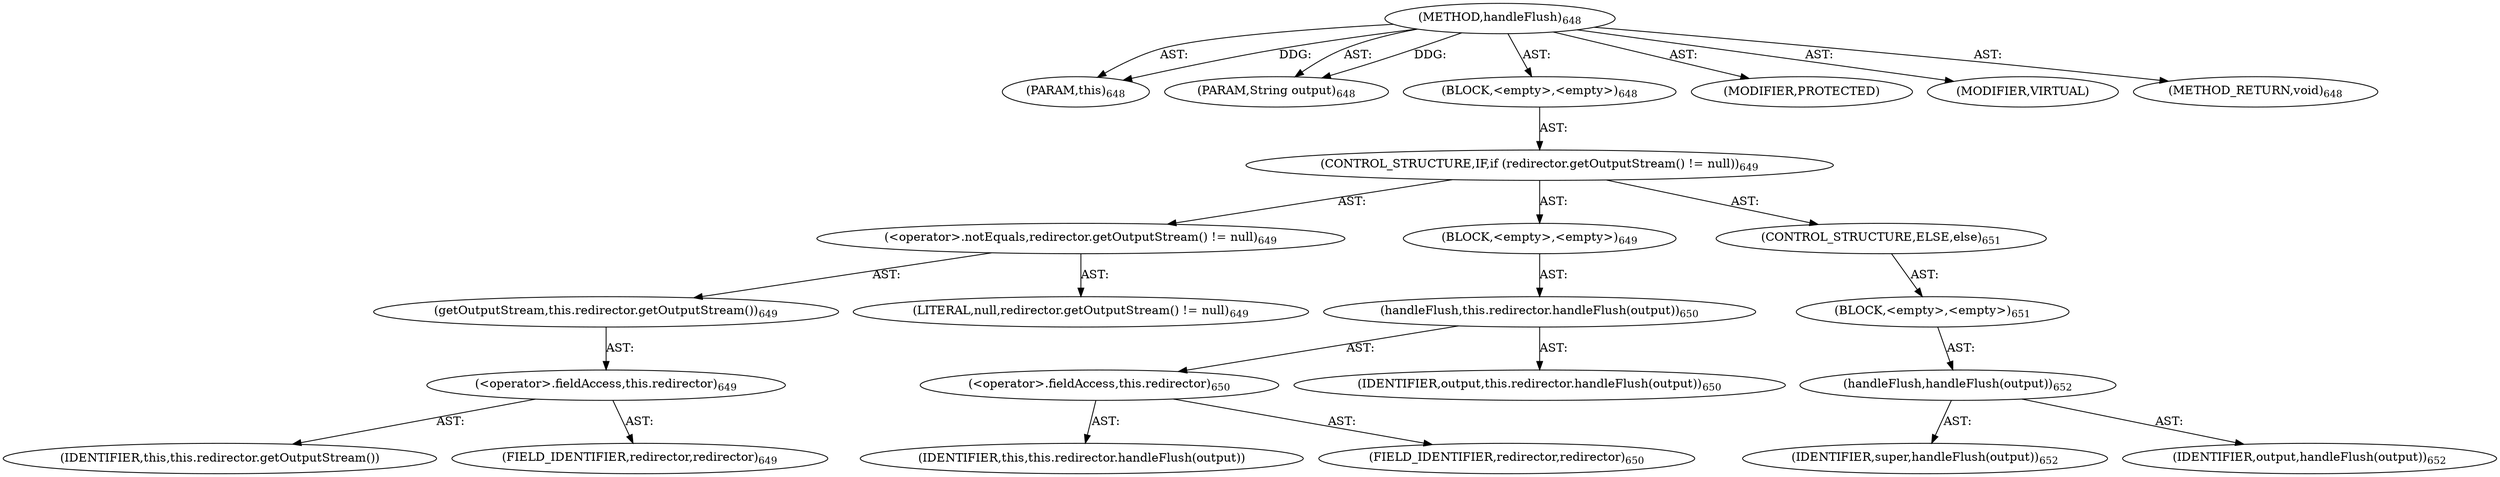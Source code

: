 digraph "handleFlush" {  
"111669149734" [label = <(METHOD,handleFlush)<SUB>648</SUB>> ]
"115964117068" [label = <(PARAM,this)<SUB>648</SUB>> ]
"115964117069" [label = <(PARAM,String output)<SUB>648</SUB>> ]
"25769803863" [label = <(BLOCK,&lt;empty&gt;,&lt;empty&gt;)<SUB>648</SUB>> ]
"47244640296" [label = <(CONTROL_STRUCTURE,IF,if (redirector.getOutputStream() != null))<SUB>649</SUB>> ]
"30064771375" [label = <(&lt;operator&gt;.notEquals,redirector.getOutputStream() != null)<SUB>649</SUB>> ]
"30064771376" [label = <(getOutputStream,this.redirector.getOutputStream())<SUB>649</SUB>> ]
"30064771377" [label = <(&lt;operator&gt;.fieldAccess,this.redirector)<SUB>649</SUB>> ]
"68719476967" [label = <(IDENTIFIER,this,this.redirector.getOutputStream())> ]
"55834574952" [label = <(FIELD_IDENTIFIER,redirector,redirector)<SUB>649</SUB>> ]
"90194313282" [label = <(LITERAL,null,redirector.getOutputStream() != null)<SUB>649</SUB>> ]
"25769803864" [label = <(BLOCK,&lt;empty&gt;,&lt;empty&gt;)<SUB>649</SUB>> ]
"30064771378" [label = <(handleFlush,this.redirector.handleFlush(output))<SUB>650</SUB>> ]
"30064771379" [label = <(&lt;operator&gt;.fieldAccess,this.redirector)<SUB>650</SUB>> ]
"68719476968" [label = <(IDENTIFIER,this,this.redirector.handleFlush(output))> ]
"55834574953" [label = <(FIELD_IDENTIFIER,redirector,redirector)<SUB>650</SUB>> ]
"68719476969" [label = <(IDENTIFIER,output,this.redirector.handleFlush(output))<SUB>650</SUB>> ]
"47244640297" [label = <(CONTROL_STRUCTURE,ELSE,else)<SUB>651</SUB>> ]
"25769803865" [label = <(BLOCK,&lt;empty&gt;,&lt;empty&gt;)<SUB>651</SUB>> ]
"30064771380" [label = <(handleFlush,handleFlush(output))<SUB>652</SUB>> ]
"68719476970" [label = <(IDENTIFIER,super,handleFlush(output))<SUB>652</SUB>> ]
"68719476971" [label = <(IDENTIFIER,output,handleFlush(output))<SUB>652</SUB>> ]
"133143986265" [label = <(MODIFIER,PROTECTED)> ]
"133143986266" [label = <(MODIFIER,VIRTUAL)> ]
"128849018918" [label = <(METHOD_RETURN,void)<SUB>648</SUB>> ]
  "111669149734" -> "115964117068"  [ label = "AST: "] 
  "111669149734" -> "115964117069"  [ label = "AST: "] 
  "111669149734" -> "25769803863"  [ label = "AST: "] 
  "111669149734" -> "133143986265"  [ label = "AST: "] 
  "111669149734" -> "133143986266"  [ label = "AST: "] 
  "111669149734" -> "128849018918"  [ label = "AST: "] 
  "25769803863" -> "47244640296"  [ label = "AST: "] 
  "47244640296" -> "30064771375"  [ label = "AST: "] 
  "47244640296" -> "25769803864"  [ label = "AST: "] 
  "47244640296" -> "47244640297"  [ label = "AST: "] 
  "30064771375" -> "30064771376"  [ label = "AST: "] 
  "30064771375" -> "90194313282"  [ label = "AST: "] 
  "30064771376" -> "30064771377"  [ label = "AST: "] 
  "30064771377" -> "68719476967"  [ label = "AST: "] 
  "30064771377" -> "55834574952"  [ label = "AST: "] 
  "25769803864" -> "30064771378"  [ label = "AST: "] 
  "30064771378" -> "30064771379"  [ label = "AST: "] 
  "30064771378" -> "68719476969"  [ label = "AST: "] 
  "30064771379" -> "68719476968"  [ label = "AST: "] 
  "30064771379" -> "55834574953"  [ label = "AST: "] 
  "47244640297" -> "25769803865"  [ label = "AST: "] 
  "25769803865" -> "30064771380"  [ label = "AST: "] 
  "30064771380" -> "68719476970"  [ label = "AST: "] 
  "30064771380" -> "68719476971"  [ label = "AST: "] 
  "111669149734" -> "115964117068"  [ label = "DDG: "] 
  "111669149734" -> "115964117069"  [ label = "DDG: "] 
}
